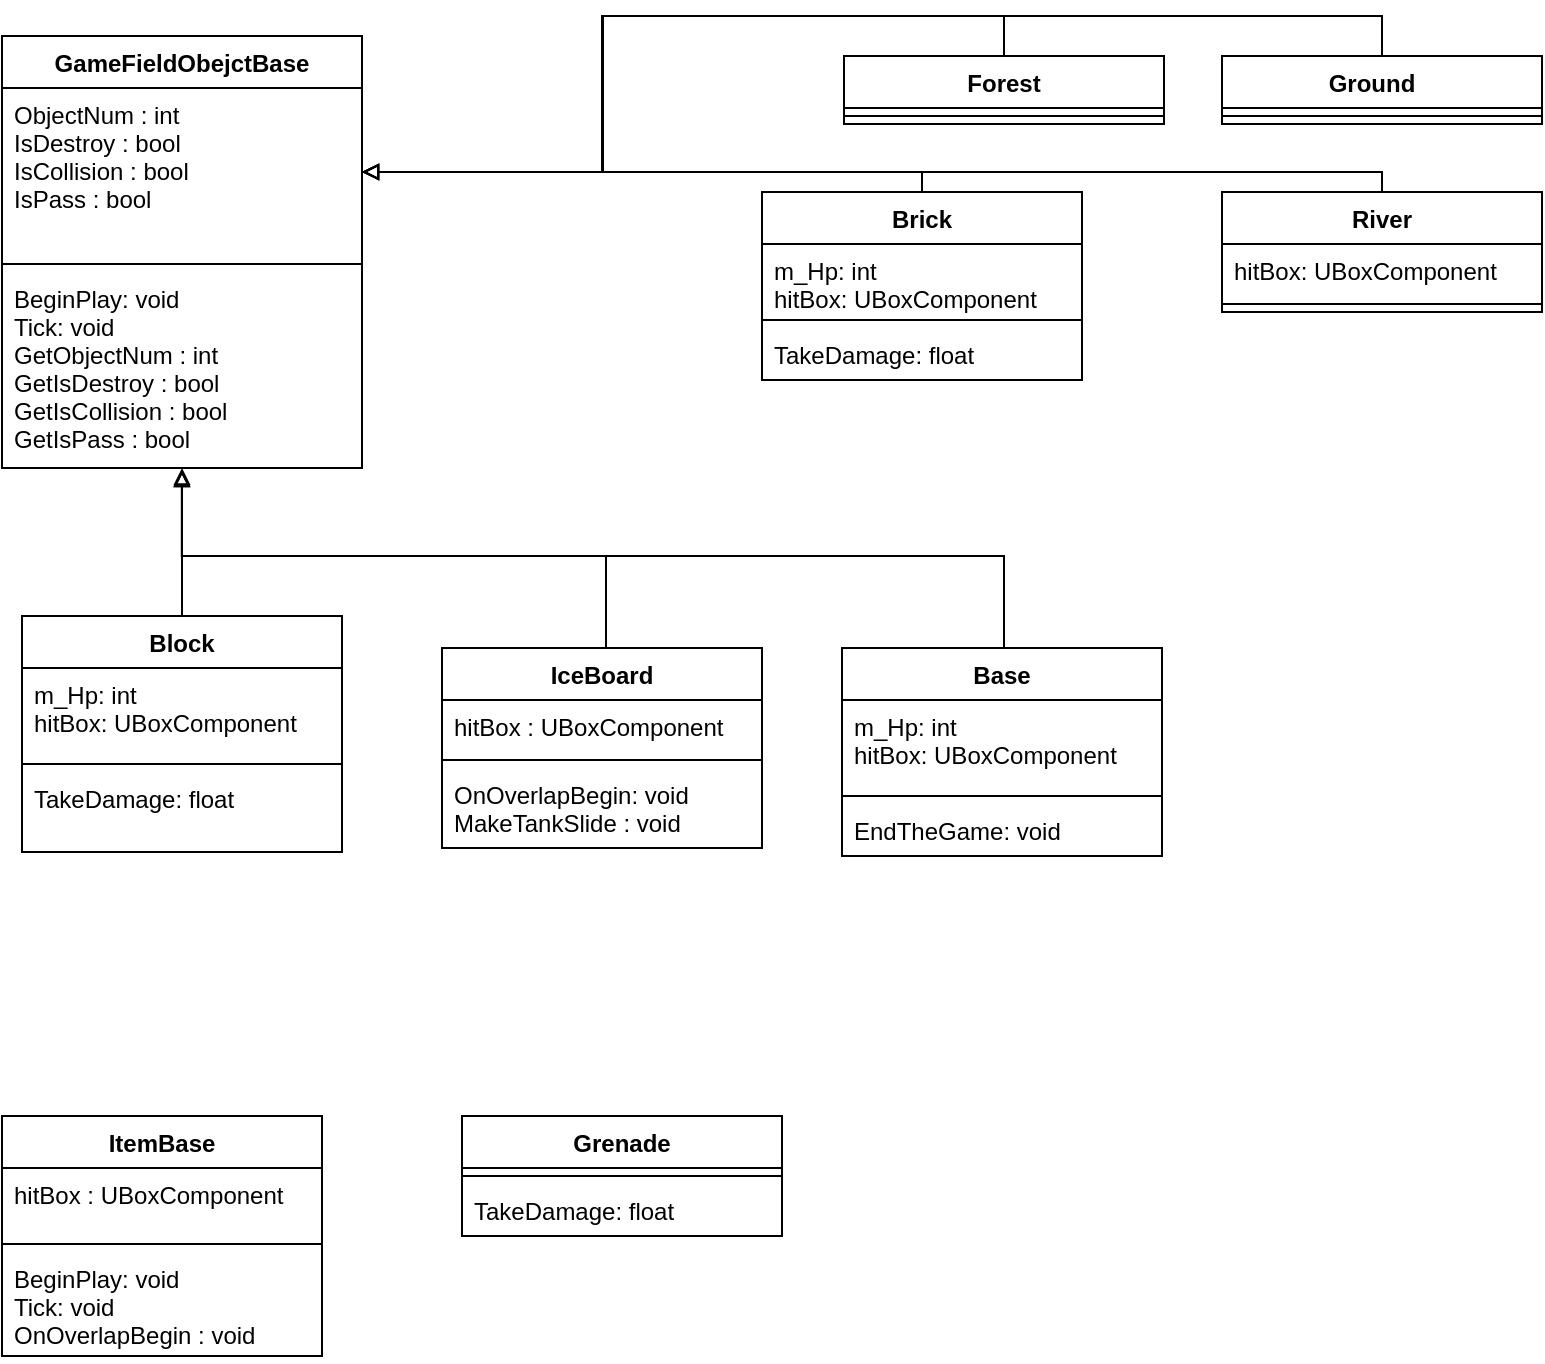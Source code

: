 <mxfile version="14.8.2" type="github">
  <diagram id="18M-LUdaHcNmzgpJbuH8" name="Page-1">
    <mxGraphModel dx="1422" dy="762" grid="1" gridSize="10" guides="1" tooltips="1" connect="1" arrows="1" fold="1" page="1" pageScale="1" pageWidth="827" pageHeight="1169" math="0" shadow="0">
      <root>
        <mxCell id="0" />
        <mxCell id="1" parent="0" />
        <mxCell id="j56DUkqlP8ktRM9wooqD-5" value="GameFieldObejctBase" style="swimlane;fontStyle=1;align=center;verticalAlign=top;childLayout=stackLayout;horizontal=1;startSize=26;horizontalStack=0;resizeParent=1;resizeParentMax=0;resizeLast=0;collapsible=1;marginBottom=0;" parent="1" vertex="1">
          <mxGeometry x="40" y="30" width="180" height="216" as="geometry" />
        </mxCell>
        <mxCell id="j56DUkqlP8ktRM9wooqD-6" value="ObjectNum : int &#xa;IsDestroy : bool &#xa;IsCollision : bool &#xa;IsPass : bool&#xa;&#xa;&#xa; &#xa;&#xa;&#xa;" style="text;strokeColor=none;fillColor=none;align=left;verticalAlign=top;spacingLeft=4;spacingRight=4;overflow=hidden;rotatable=0;points=[[0,0.5],[1,0.5]];portConstraint=eastwest;" parent="j56DUkqlP8ktRM9wooqD-5" vertex="1">
          <mxGeometry y="26" width="180" height="84" as="geometry" />
        </mxCell>
        <mxCell id="j56DUkqlP8ktRM9wooqD-7" value="" style="line;strokeWidth=1;fillColor=none;align=left;verticalAlign=middle;spacingTop=-1;spacingLeft=3;spacingRight=3;rotatable=0;labelPosition=right;points=[];portConstraint=eastwest;" parent="j56DUkqlP8ktRM9wooqD-5" vertex="1">
          <mxGeometry y="110" width="180" height="8" as="geometry" />
        </mxCell>
        <mxCell id="j56DUkqlP8ktRM9wooqD-8" value="BeginPlay: void&#xa;Tick: void&#xa;GetObjectNum : int &#xa;GetIsDestroy : bool &#xa;GetIsCollision : bool &#xa;GetIsPass : bool&#xa;&#xa;" style="text;strokeColor=none;fillColor=none;align=left;verticalAlign=top;spacingLeft=4;spacingRight=4;overflow=hidden;rotatable=0;points=[[0,0.5],[1,0.5]];portConstraint=eastwest;" parent="j56DUkqlP8ktRM9wooqD-5" vertex="1">
          <mxGeometry y="118" width="180" height="98" as="geometry" />
        </mxCell>
        <mxCell id="Gsq7Cc53CUmocSwE9akI-2" style="edgeStyle=orthogonalEdgeStyle;rounded=0;orthogonalLoop=1;jettySize=auto;html=1;exitX=0.5;exitY=0;exitDx=0;exitDy=0;endArrow=block;endFill=0;" edge="1" parent="1" source="ObYeSLzphHEVCBW5jLu3-10" target="j56DUkqlP8ktRM9wooqD-6">
          <mxGeometry relative="1" as="geometry">
            <Array as="points">
              <mxPoint x="730" y="20" />
              <mxPoint x="340" y="20" />
              <mxPoint x="340" y="98" />
            </Array>
          </mxGeometry>
        </mxCell>
        <mxCell id="ObYeSLzphHEVCBW5jLu3-10" value="Ground   " style="swimlane;fontStyle=1;align=center;verticalAlign=top;childLayout=stackLayout;horizontal=1;startSize=26;horizontalStack=0;resizeParent=1;resizeParentMax=0;resizeLast=0;collapsible=1;marginBottom=0;" parent="1" vertex="1">
          <mxGeometry x="650" y="40" width="160" height="34" as="geometry" />
        </mxCell>
        <mxCell id="ObYeSLzphHEVCBW5jLu3-12" value="" style="line;strokeWidth=1;fillColor=none;align=left;verticalAlign=middle;spacingTop=-1;spacingLeft=3;spacingRight=3;rotatable=0;labelPosition=right;points=[];portConstraint=eastwest;" parent="ObYeSLzphHEVCBW5jLu3-10" vertex="1">
          <mxGeometry y="26" width="160" height="8" as="geometry" />
        </mxCell>
        <mxCell id="Gsq7Cc53CUmocSwE9akI-6" style="edgeStyle=orthogonalEdgeStyle;rounded=0;orthogonalLoop=1;jettySize=auto;html=1;exitX=0.5;exitY=0;exitDx=0;exitDy=0;entryX=0.5;entryY=1;entryDx=0;entryDy=0;entryPerimeter=0;endArrow=block;endFill=0;" edge="1" parent="1" source="ObYeSLzphHEVCBW5jLu3-14" target="j56DUkqlP8ktRM9wooqD-8">
          <mxGeometry relative="1" as="geometry" />
        </mxCell>
        <mxCell id="ObYeSLzphHEVCBW5jLu3-14" value="Block" style="swimlane;fontStyle=1;align=center;verticalAlign=top;childLayout=stackLayout;horizontal=1;startSize=26;horizontalStack=0;resizeParent=1;resizeParentMax=0;resizeLast=0;collapsible=1;marginBottom=0;" parent="1" vertex="1">
          <mxGeometry x="50" y="320" width="160" height="118" as="geometry" />
        </mxCell>
        <mxCell id="ObYeSLzphHEVCBW5jLu3-15" value="m_Hp: int&#xa;hitBox: UBoxComponent" style="text;strokeColor=none;fillColor=none;align=left;verticalAlign=top;spacingLeft=4;spacingRight=4;overflow=hidden;rotatable=0;points=[[0,0.5],[1,0.5]];portConstraint=eastwest;" parent="ObYeSLzphHEVCBW5jLu3-14" vertex="1">
          <mxGeometry y="26" width="160" height="44" as="geometry" />
        </mxCell>
        <mxCell id="ObYeSLzphHEVCBW5jLu3-16" value="" style="line;strokeWidth=1;fillColor=none;align=left;verticalAlign=middle;spacingTop=-1;spacingLeft=3;spacingRight=3;rotatable=0;labelPosition=right;points=[];portConstraint=eastwest;" parent="ObYeSLzphHEVCBW5jLu3-14" vertex="1">
          <mxGeometry y="70" width="160" height="8" as="geometry" />
        </mxCell>
        <mxCell id="ObYeSLzphHEVCBW5jLu3-17" value="TakeDamage: float " style="text;strokeColor=none;fillColor=none;align=left;verticalAlign=top;spacingLeft=4;spacingRight=4;overflow=hidden;rotatable=0;points=[[0,0.5],[1,0.5]];portConstraint=eastwest;" parent="ObYeSLzphHEVCBW5jLu3-14" vertex="1">
          <mxGeometry y="78" width="160" height="40" as="geometry" />
        </mxCell>
        <mxCell id="Gsq7Cc53CUmocSwE9akI-3" style="edgeStyle=orthogonalEdgeStyle;rounded=0;orthogonalLoop=1;jettySize=auto;html=1;exitX=0.5;exitY=0;exitDx=0;exitDy=0;endArrow=block;endFill=0;" edge="1" parent="1" source="ObYeSLzphHEVCBW5jLu3-18" target="j56DUkqlP8ktRM9wooqD-6">
          <mxGeometry relative="1" as="geometry">
            <Array as="points">
              <mxPoint x="500" y="98" />
            </Array>
          </mxGeometry>
        </mxCell>
        <mxCell id="ObYeSLzphHEVCBW5jLu3-18" value="Brick" style="swimlane;fontStyle=1;align=center;verticalAlign=top;childLayout=stackLayout;horizontal=1;startSize=26;horizontalStack=0;resizeParent=1;resizeParentMax=0;resizeLast=0;collapsible=1;marginBottom=0;" parent="1" vertex="1">
          <mxGeometry x="420" y="108" width="160" height="94" as="geometry" />
        </mxCell>
        <mxCell id="ObYeSLzphHEVCBW5jLu3-19" value="m_Hp: int&#xa;hitBox: UBoxComponent" style="text;strokeColor=none;fillColor=none;align=left;verticalAlign=top;spacingLeft=4;spacingRight=4;overflow=hidden;rotatable=0;points=[[0,0.5],[1,0.5]];portConstraint=eastwest;" parent="ObYeSLzphHEVCBW5jLu3-18" vertex="1">
          <mxGeometry y="26" width="160" height="34" as="geometry" />
        </mxCell>
        <mxCell id="ObYeSLzphHEVCBW5jLu3-20" value="" style="line;strokeWidth=1;fillColor=none;align=left;verticalAlign=middle;spacingTop=-1;spacingLeft=3;spacingRight=3;rotatable=0;labelPosition=right;points=[];portConstraint=eastwest;" parent="ObYeSLzphHEVCBW5jLu3-18" vertex="1">
          <mxGeometry y="60" width="160" height="8" as="geometry" />
        </mxCell>
        <mxCell id="ObYeSLzphHEVCBW5jLu3-21" value="TakeDamage: float " style="text;strokeColor=none;fillColor=none;align=left;verticalAlign=top;spacingLeft=4;spacingRight=4;overflow=hidden;rotatable=0;points=[[0,0.5],[1,0.5]];portConstraint=eastwest;" parent="ObYeSLzphHEVCBW5jLu3-18" vertex="1">
          <mxGeometry y="68" width="160" height="26" as="geometry" />
        </mxCell>
        <mxCell id="Gsq7Cc53CUmocSwE9akI-1" style="edgeStyle=orthogonalEdgeStyle;rounded=0;orthogonalLoop=1;jettySize=auto;html=1;exitX=0.5;exitY=0;exitDx=0;exitDy=0;endArrow=block;endFill=0;" edge="1" parent="1" source="ObYeSLzphHEVCBW5jLu3-22" target="j56DUkqlP8ktRM9wooqD-6">
          <mxGeometry relative="1" as="geometry" />
        </mxCell>
        <mxCell id="ObYeSLzphHEVCBW5jLu3-22" value="Forest" style="swimlane;fontStyle=1;align=center;verticalAlign=top;childLayout=stackLayout;horizontal=1;startSize=26;horizontalStack=0;resizeParent=1;resizeParentMax=0;resizeLast=0;collapsible=1;marginBottom=0;" parent="1" vertex="1">
          <mxGeometry x="461" y="40" width="160" height="34" as="geometry" />
        </mxCell>
        <mxCell id="ObYeSLzphHEVCBW5jLu3-24" value="" style="line;strokeWidth=1;fillColor=none;align=left;verticalAlign=middle;spacingTop=-1;spacingLeft=3;spacingRight=3;rotatable=0;labelPosition=right;points=[];portConstraint=eastwest;" parent="ObYeSLzphHEVCBW5jLu3-22" vertex="1">
          <mxGeometry y="26" width="160" height="8" as="geometry" />
        </mxCell>
        <mxCell id="Gsq7Cc53CUmocSwE9akI-4" style="edgeStyle=orthogonalEdgeStyle;rounded=0;orthogonalLoop=1;jettySize=auto;html=1;exitX=0.5;exitY=0;exitDx=0;exitDy=0;entryX=1;entryY=0.5;entryDx=0;entryDy=0;endArrow=block;endFill=0;" edge="1" parent="1" source="ObYeSLzphHEVCBW5jLu3-26" target="j56DUkqlP8ktRM9wooqD-6">
          <mxGeometry relative="1" as="geometry">
            <Array as="points">
              <mxPoint x="730" y="98" />
            </Array>
          </mxGeometry>
        </mxCell>
        <mxCell id="ObYeSLzphHEVCBW5jLu3-26" value="River" style="swimlane;fontStyle=1;align=center;verticalAlign=top;childLayout=stackLayout;horizontal=1;startSize=26;horizontalStack=0;resizeParent=1;resizeParentMax=0;resizeLast=0;collapsible=1;marginBottom=0;" parent="1" vertex="1">
          <mxGeometry x="650" y="108" width="160" height="60" as="geometry" />
        </mxCell>
        <mxCell id="ObYeSLzphHEVCBW5jLu3-27" value="hitBox: UBoxComponent" style="text;strokeColor=none;fillColor=none;align=left;verticalAlign=top;spacingLeft=4;spacingRight=4;overflow=hidden;rotatable=0;points=[[0,0.5],[1,0.5]];portConstraint=eastwest;" parent="ObYeSLzphHEVCBW5jLu3-26" vertex="1">
          <mxGeometry y="26" width="160" height="26" as="geometry" />
        </mxCell>
        <mxCell id="ObYeSLzphHEVCBW5jLu3-28" value="" style="line;strokeWidth=1;fillColor=none;align=left;verticalAlign=middle;spacingTop=-1;spacingLeft=3;spacingRight=3;rotatable=0;labelPosition=right;points=[];portConstraint=eastwest;" parent="ObYeSLzphHEVCBW5jLu3-26" vertex="1">
          <mxGeometry y="52" width="160" height="8" as="geometry" />
        </mxCell>
        <mxCell id="Gsq7Cc53CUmocSwE9akI-7" style="edgeStyle=orthogonalEdgeStyle;rounded=0;orthogonalLoop=1;jettySize=auto;html=1;exitX=0.5;exitY=0;exitDx=0;exitDy=0;entryX=0.489;entryY=1.01;entryDx=0;entryDy=0;entryPerimeter=0;endArrow=block;endFill=0;" edge="1" parent="1">
          <mxGeometry relative="1" as="geometry">
            <mxPoint x="342" y="336" as="sourcePoint" />
            <mxPoint x="130.02" y="246.98" as="targetPoint" />
            <Array as="points">
              <mxPoint x="342" y="290" />
              <mxPoint x="130" y="290" />
            </Array>
          </mxGeometry>
        </mxCell>
        <mxCell id="ObYeSLzphHEVCBW5jLu3-30" value="IceBoard" style="swimlane;fontStyle=1;align=center;verticalAlign=top;childLayout=stackLayout;horizontal=1;startSize=26;horizontalStack=0;resizeParent=1;resizeParentMax=0;resizeLast=0;collapsible=1;marginBottom=0;" parent="1" vertex="1">
          <mxGeometry x="260" y="336" width="160" height="100" as="geometry" />
        </mxCell>
        <mxCell id="ObYeSLzphHEVCBW5jLu3-31" value="hitBox : UBoxComponent" style="text;strokeColor=none;fillColor=none;align=left;verticalAlign=top;spacingLeft=4;spacingRight=4;overflow=hidden;rotatable=0;points=[[0,0.5],[1,0.5]];portConstraint=eastwest;" parent="ObYeSLzphHEVCBW5jLu3-30" vertex="1">
          <mxGeometry y="26" width="160" height="26" as="geometry" />
        </mxCell>
        <mxCell id="ObYeSLzphHEVCBW5jLu3-32" value="" style="line;strokeWidth=1;fillColor=none;align=left;verticalAlign=middle;spacingTop=-1;spacingLeft=3;spacingRight=3;rotatable=0;labelPosition=right;points=[];portConstraint=eastwest;" parent="ObYeSLzphHEVCBW5jLu3-30" vertex="1">
          <mxGeometry y="52" width="160" height="8" as="geometry" />
        </mxCell>
        <mxCell id="ObYeSLzphHEVCBW5jLu3-33" value="OnOverlapBegin: void&#xa;MakeTankSlide : void&#xa;&#xa;" style="text;strokeColor=none;fillColor=none;align=left;verticalAlign=top;spacingLeft=4;spacingRight=4;overflow=hidden;rotatable=0;points=[[0,0.5],[1,0.5]];portConstraint=eastwest;" parent="ObYeSLzphHEVCBW5jLu3-30" vertex="1">
          <mxGeometry y="60" width="160" height="40" as="geometry" />
        </mxCell>
        <mxCell id="Gsq7Cc53CUmocSwE9akI-9" style="edgeStyle=orthogonalEdgeStyle;rounded=0;orthogonalLoop=1;jettySize=auto;html=1;exitX=0.5;exitY=0;exitDx=0;exitDy=0;entryX=0.494;entryY=1.01;entryDx=0;entryDy=0;entryPerimeter=0;endArrow=block;endFill=0;" edge="1" parent="1">
          <mxGeometry relative="1" as="geometry">
            <mxPoint x="541" y="336" as="sourcePoint" />
            <mxPoint x="129.92" y="246.98" as="targetPoint" />
            <Array as="points">
              <mxPoint x="541" y="290" />
              <mxPoint x="130" y="290" />
            </Array>
          </mxGeometry>
        </mxCell>
        <mxCell id="ObYeSLzphHEVCBW5jLu3-34" value="Base" style="swimlane;fontStyle=1;align=center;verticalAlign=top;childLayout=stackLayout;horizontal=1;startSize=26;horizontalStack=0;resizeParent=1;resizeParentMax=0;resizeLast=0;collapsible=1;marginBottom=0;" parent="1" vertex="1">
          <mxGeometry x="460" y="336" width="160" height="104" as="geometry" />
        </mxCell>
        <mxCell id="ObYeSLzphHEVCBW5jLu3-35" value="m_Hp: int&#xa;hitBox: UBoxComponent" style="text;strokeColor=none;fillColor=none;align=left;verticalAlign=top;spacingLeft=4;spacingRight=4;overflow=hidden;rotatable=0;points=[[0,0.5],[1,0.5]];portConstraint=eastwest;" parent="ObYeSLzphHEVCBW5jLu3-34" vertex="1">
          <mxGeometry y="26" width="160" height="44" as="geometry" />
        </mxCell>
        <mxCell id="ObYeSLzphHEVCBW5jLu3-36" value="" style="line;strokeWidth=1;fillColor=none;align=left;verticalAlign=middle;spacingTop=-1;spacingLeft=3;spacingRight=3;rotatable=0;labelPosition=right;points=[];portConstraint=eastwest;" parent="ObYeSLzphHEVCBW5jLu3-34" vertex="1">
          <mxGeometry y="70" width="160" height="8" as="geometry" />
        </mxCell>
        <mxCell id="ObYeSLzphHEVCBW5jLu3-37" value="EndTheGame: void " style="text;strokeColor=none;fillColor=none;align=left;verticalAlign=top;spacingLeft=4;spacingRight=4;overflow=hidden;rotatable=0;points=[[0,0.5],[1,0.5]];portConstraint=eastwest;" parent="ObYeSLzphHEVCBW5jLu3-34" vertex="1">
          <mxGeometry y="78" width="160" height="26" as="geometry" />
        </mxCell>
        <mxCell id="Gsq7Cc53CUmocSwE9akI-10" value="ItemBase" style="swimlane;fontStyle=1;align=center;verticalAlign=top;childLayout=stackLayout;horizontal=1;startSize=26;horizontalStack=0;resizeParent=1;resizeParentMax=0;resizeLast=0;collapsible=1;marginBottom=0;" vertex="1" parent="1">
          <mxGeometry x="40" y="570" width="160" height="120" as="geometry" />
        </mxCell>
        <mxCell id="Gsq7Cc53CUmocSwE9akI-11" value="hitBox : UBoxComponent" style="text;strokeColor=none;fillColor=none;align=left;verticalAlign=top;spacingLeft=4;spacingRight=4;overflow=hidden;rotatable=0;points=[[0,0.5],[1,0.5]];portConstraint=eastwest;" vertex="1" parent="Gsq7Cc53CUmocSwE9akI-10">
          <mxGeometry y="26" width="160" height="34" as="geometry" />
        </mxCell>
        <mxCell id="Gsq7Cc53CUmocSwE9akI-12" value="" style="line;strokeWidth=1;fillColor=none;align=left;verticalAlign=middle;spacingTop=-1;spacingLeft=3;spacingRight=3;rotatable=0;labelPosition=right;points=[];portConstraint=eastwest;" vertex="1" parent="Gsq7Cc53CUmocSwE9akI-10">
          <mxGeometry y="60" width="160" height="8" as="geometry" />
        </mxCell>
        <mxCell id="Gsq7Cc53CUmocSwE9akI-13" value="BeginPlay: void&#xa;Tick: void&#xa;OnOverlapBegin : void &#xa;&#xa;" style="text;strokeColor=none;fillColor=none;align=left;verticalAlign=top;spacingLeft=4;spacingRight=4;overflow=hidden;rotatable=0;points=[[0,0.5],[1,0.5]];portConstraint=eastwest;" vertex="1" parent="Gsq7Cc53CUmocSwE9akI-10">
          <mxGeometry y="68" width="160" height="52" as="geometry" />
        </mxCell>
        <mxCell id="Gsq7Cc53CUmocSwE9akI-14" value="Grenade" style="swimlane;fontStyle=1;align=center;verticalAlign=top;childLayout=stackLayout;horizontal=1;startSize=26;horizontalStack=0;resizeParent=1;resizeParentMax=0;resizeLast=0;collapsible=1;marginBottom=0;" vertex="1" parent="1">
          <mxGeometry x="270" y="570" width="160" height="60" as="geometry" />
        </mxCell>
        <mxCell id="Gsq7Cc53CUmocSwE9akI-16" value="" style="line;strokeWidth=1;fillColor=none;align=left;verticalAlign=middle;spacingTop=-1;spacingLeft=3;spacingRight=3;rotatable=0;labelPosition=right;points=[];portConstraint=eastwest;" vertex="1" parent="Gsq7Cc53CUmocSwE9akI-14">
          <mxGeometry y="26" width="160" height="8" as="geometry" />
        </mxCell>
        <mxCell id="Gsq7Cc53CUmocSwE9akI-17" value="TakeDamage: float " style="text;strokeColor=none;fillColor=none;align=left;verticalAlign=top;spacingLeft=4;spacingRight=4;overflow=hidden;rotatable=0;points=[[0,0.5],[1,0.5]];portConstraint=eastwest;" vertex="1" parent="Gsq7Cc53CUmocSwE9akI-14">
          <mxGeometry y="34" width="160" height="26" as="geometry" />
        </mxCell>
      </root>
    </mxGraphModel>
  </diagram>
</mxfile>
